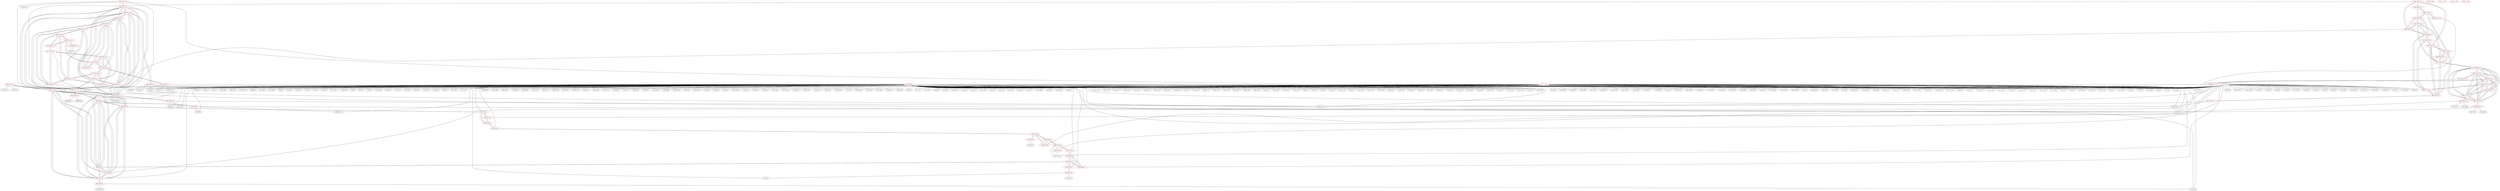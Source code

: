 graph {
	434 [label="(434) R37_T1" color=red]
	145 [label="(145) R71"]
	144 [label="(144) R78"]
	137 [label="(137) IC2"]
	439 [label="(439) T19_T1"]
	435 [label="(435) R38_T1" color=red]
	368 [label="(368) U16"]
	166 [label="(166) Q6"]
	168 [label="(168) R111"]
	440 [label="(440) T20_T1"]
	436 [label="(436) R39_T1" color=red]
	105 [label="(105) FB12"]
	101 [label="(101) U6"]
	441 [label="(441) T21_T1"]
	437 [label="(437) R40_T1" color=red]
	450 [label="(450) R51_P1"]
	459 [label="(459) R50_P1"]
	438 [label="(438) T18_T1"]
	441 [label="(441) T21_T1"]
	440 [label="(440) T20_T1"]
	439 [label="(439) T19_T1"]
	438 [label="(438) T18_T1" color=red]
	433 [label="(433) R36_T1"]
	450 [label="(450) R51_P1"]
	459 [label="(459) R50_P1"]
	441 [label="(441) T21_T1"]
	440 [label="(440) T20_T1"]
	439 [label="(439) T19_T1"]
	437 [label="(437) R40_T1"]
	439 [label="(439) T19_T1" color=red]
	434 [label="(434) R37_T1"]
	450 [label="(450) R51_P1"]
	459 [label="(459) R50_P1"]
	438 [label="(438) T18_T1"]
	441 [label="(441) T21_T1"]
	440 [label="(440) T20_T1"]
	437 [label="(437) R40_T1"]
	440 [label="(440) T20_T1" color=red]
	435 [label="(435) R38_T1"]
	450 [label="(450) R51_P1"]
	459 [label="(459) R50_P1"]
	438 [label="(438) T18_T1"]
	441 [label="(441) T21_T1"]
	439 [label="(439) T19_T1"]
	437 [label="(437) R40_T1"]
	441 [label="(441) T21_T1" color=red]
	436 [label="(436) R39_T1"]
	450 [label="(450) R51_P1"]
	459 [label="(459) R50_P1"]
	438 [label="(438) T18_T1"]
	440 [label="(440) T20_T1"]
	439 [label="(439) T19_T1"]
	437 [label="(437) R40_T1"]
	442 [label="(442) T23_P1" color=red]
	452 [label="(452) R48_P1"]
	455 [label="(455) R43_P1"]
	443 [label="(443) T24_P1"]
	448 [label="(448) R44_P1"]
	443 [label="(443) T24_P1" color=red]
	449 [label="(449) R46_P1"]
	442 [label="(442) T23_P1"]
	444 [label="(444) T27_P1" color=red]
	450 [label="(450) R51_P1"]
	445 [label="(445) T28_P1"]
	453 [label="(453) R53_P1"]
	456 [label="(456) R49_P1"]
	445 [label="(445) T28_P1" color=red]
	451 [label="(451) R52_P1"]
	444 [label="(444) T27_P1"]
	446 [label="(446) T25_P1" color=red]
	447 [label="(447) T29_P1"]
	452 [label="(452) R48_P1"]
	454 [label="(454) R45_P1"]
	157 [label="(157) R161"]
	447 [label="(447) T29_P1" color=red]
	446 [label="(446) T25_P1"]
	453 [label="(453) R53_P1"]
	448 [label="(448) R44_P1" color=red]
	138 [label="(138) D17"]
	442 [label="(442) T23_P1"]
	449 [label="(449) R46_P1" color=red]
	457 [label="(457) T26_P1"]
	458 [label="(458) R47_P1"]
	443 [label="(443) T24_P1"]
	450 [label="(450) R51_P1" color=red]
	444 [label="(444) T27_P1"]
	459 [label="(459) R50_P1"]
	438 [label="(438) T18_T1"]
	441 [label="(441) T21_T1"]
	440 [label="(440) T20_T1"]
	439 [label="(439) T19_T1"]
	437 [label="(437) R40_T1"]
	451 [label="(451) R52_P1" color=red]
	421 [label="(421) J7"]
	417 [label="(417) TR1"]
	445 [label="(445) T28_P1"]
	452 [label="(452) R48_P1" color=red]
	446 [label="(446) T25_P1"]
	442 [label="(442) T23_P1"]
	455 [label="(455) R43_P1"]
	453 [label="(453) R53_P1" color=red]
	447 [label="(447) T29_P1"]
	444 [label="(444) T27_P1"]
	456 [label="(456) R49_P1"]
	454 [label="(454) R45_P1" color=red]
	446 [label="(446) T25_P1"]
	157 [label="(157) R161"]
	455 [label="(455) R43_P1" color=red]
	452 [label="(452) R48_P1"]
	442 [label="(442) T23_P1"]
	456 [label="(456) R49_P1" color=red]
	444 [label="(444) T27_P1"]
	453 [label="(453) R53_P1"]
	457 [label="(457) T26_P1" color=red]
	459 [label="(459) R50_P1"]
	449 [label="(449) R46_P1"]
	458 [label="(458) R47_P1"]
	458 [label="(458) R47_P1" color=red]
	457 [label="(457) T26_P1"]
	449 [label="(449) R46_P1"]
	459 [label="(459) R50_P1" color=red]
	457 [label="(457) T26_P1"]
	450 [label="(450) R51_P1"]
	438 [label="(438) T18_T1"]
	441 [label="(441) T21_T1"]
	440 [label="(440) T20_T1"]
	439 [label="(439) T19_T1"]
	437 [label="(437) R40_T1"]
	460 [label="(460) R36_T1_2" color=red]
	84 [label="(84) U8"]
	89 [label="(89) R46"]
	85 [label="(85) J4"]
	109 [label="(109) U7"]
	465 [label="(465) T18_T1_2"]
	461 [label="(461) R37_T1_2" color=red]
	368 [label="(368) U16"]
	155 [label="(155) R164"]
	139 [label="(139) D18"]
	137 [label="(137) IC2"]
	466 [label="(466) T19_T1_2"]
	462 [label="(462) R38_T1_2" color=red]
	401 [label="(401) U17"]
	432 [label="(432) X1"]
	422 [label="(422) C81"]
	467 [label="(467) T20_T1_2"]
	463 [label="(463) R39_T1_2" color=red]
	286 [label="(286) JP13"]
	280 [label="(280) R129"]
	468 [label="(468) T21_T1_2"]
	464 [label="(464) R40_T1_2" color=red]
	477 [label="(477) R51_P1_2"]
	486 [label="(486) R50_P1_2"]
	465 [label="(465) T18_T1_2"]
	468 [label="(468) T21_T1_2"]
	467 [label="(467) T20_T1_2"]
	466 [label="(466) T19_T1_2"]
	465 [label="(465) T18_T1_2" color=red]
	467 [label="(467) T20_T1_2"]
	466 [label="(466) T19_T1_2"]
	468 [label="(468) T21_T1_2"]
	460 [label="(460) R36_T1_2"]
	477 [label="(477) R51_P1_2"]
	486 [label="(486) R50_P1_2"]
	464 [label="(464) R40_T1_2"]
	466 [label="(466) T19_T1_2" color=red]
	467 [label="(467) T20_T1_2"]
	465 [label="(465) T18_T1_2"]
	468 [label="(468) T21_T1_2"]
	461 [label="(461) R37_T1_2"]
	477 [label="(477) R51_P1_2"]
	486 [label="(486) R50_P1_2"]
	464 [label="(464) R40_T1_2"]
	467 [label="(467) T20_T1_2" color=red]
	466 [label="(466) T19_T1_2"]
	465 [label="(465) T18_T1_2"]
	468 [label="(468) T21_T1_2"]
	462 [label="(462) R38_T1_2"]
	477 [label="(477) R51_P1_2"]
	486 [label="(486) R50_P1_2"]
	464 [label="(464) R40_T1_2"]
	468 [label="(468) T21_T1_2" color=red]
	467 [label="(467) T20_T1_2"]
	466 [label="(466) T19_T1_2"]
	465 [label="(465) T18_T1_2"]
	463 [label="(463) R39_T1_2"]
	477 [label="(477) R51_P1_2"]
	486 [label="(486) R50_P1_2"]
	464 [label="(464) R40_T1_2"]
	469 [label="(469) T23_P1_2" color=red]
	479 [label="(479) R48_P1_2"]
	482 [label="(482) R43_P1_2"]
	470 [label="(470) T24_P1_2"]
	475 [label="(475) R44_P1_2"]
	470 [label="(470) T24_P1_2" color=red]
	484 [label="(484) T26_P1_2"]
	474 [label="(474) T29_P1_2"]
	472 [label="(472) T28_P1_2"]
	476 [label="(476) R46_P1_2"]
	469 [label="(469) T23_P1_2"]
	471 [label="(471) T27_P1_2" color=red]
	477 [label="(477) R51_P1_2"]
	472 [label="(472) T28_P1_2"]
	480 [label="(480) R53_P1_2"]
	483 [label="(483) R49_P1_2"]
	472 [label="(472) T28_P1_2" color=red]
	484 [label="(484) T26_P1_2"]
	470 [label="(470) T24_P1_2"]
	474 [label="(474) T29_P1_2"]
	478 [label="(478) R52_P1_2"]
	471 [label="(471) T27_P1_2"]
	473 [label="(473) T25_P1_2" color=red]
	474 [label="(474) T29_P1_2"]
	479 [label="(479) R48_P1_2"]
	481 [label="(481) R45_P1_2"]
	293 [label="(293) U18"]
	474 [label="(474) T29_P1_2" color=red]
	484 [label="(484) T26_P1_2"]
	470 [label="(470) T24_P1_2"]
	472 [label="(472) T28_P1_2"]
	473 [label="(473) T25_P1_2"]
	480 [label="(480) R53_P1_2"]
	475 [label="(475) R44_P1_2" color=red]
	306 [label="(306) Q1"]
	469 [label="(469) T23_P1_2"]
	476 [label="(476) R46_P1_2" color=red]
	484 [label="(484) T26_P1_2"]
	485 [label="(485) R47_P1_2"]
	470 [label="(470) T24_P1_2"]
	477 [label="(477) R51_P1_2" color=red]
	471 [label="(471) T27_P1_2"]
	486 [label="(486) R50_P1_2"]
	465 [label="(465) T18_T1_2"]
	468 [label="(468) T21_T1_2"]
	467 [label="(467) T20_T1_2"]
	466 [label="(466) T19_T1_2"]
	464 [label="(464) R40_T1_2"]
	478 [label="(478) R52_P1_2" color=red]
	404 [label="(404) C77"]
	403 [label="(403) FB9"]
	401 [label="(401) U17"]
	420 [label="(420) C78"]
	472 [label="(472) T28_P1_2"]
	479 [label="(479) R48_P1_2" color=red]
	473 [label="(473) T25_P1_2"]
	469 [label="(469) T23_P1_2"]
	482 [label="(482) R43_P1_2"]
	480 [label="(480) R53_P1_2" color=red]
	474 [label="(474) T29_P1_2"]
	471 [label="(471) T27_P1_2"]
	483 [label="(483) R49_P1_2"]
	481 [label="(481) R45_P1_2" color=red]
	485 [label="(485) R47_P1_2"]
	482 [label="(482) R43_P1_2"]
	483 [label="(483) R49_P1_2"]
	473 [label="(473) T25_P1_2"]
	293 [label="(293) U18"]
	482 [label="(482) R43_P1_2" color=red]
	479 [label="(479) R48_P1_2"]
	469 [label="(469) T23_P1_2"]
	485 [label="(485) R47_P1_2"]
	481 [label="(481) R45_P1_2"]
	483 [label="(483) R49_P1_2"]
	483 [label="(483) R49_P1_2" color=red]
	485 [label="(485) R47_P1_2"]
	481 [label="(481) R45_P1_2"]
	482 [label="(482) R43_P1_2"]
	471 [label="(471) T27_P1_2"]
	480 [label="(480) R53_P1_2"]
	484 [label="(484) T26_P1_2" color=red]
	486 [label="(486) R50_P1_2"]
	470 [label="(470) T24_P1_2"]
	474 [label="(474) T29_P1_2"]
	472 [label="(472) T28_P1_2"]
	476 [label="(476) R46_P1_2"]
	485 [label="(485) R47_P1_2"]
	485 [label="(485) R47_P1_2" color=red]
	481 [label="(481) R45_P1_2"]
	482 [label="(482) R43_P1_2"]
	483 [label="(483) R49_P1_2"]
	484 [label="(484) T26_P1_2"]
	476 [label="(476) R46_P1_2"]
	486 [label="(486) R50_P1_2" color=red]
	484 [label="(484) T26_P1_2"]
	477 [label="(477) R51_P1_2"]
	465 [label="(465) T18_T1_2"]
	468 [label="(468) T21_T1_2"]
	467 [label="(467) T20_T1_2"]
	466 [label="(466) T19_T1_2"]
	464 [label="(464) R40_T1_2"]
	487 [label="(487) R36_T1_3" color=red]
	401 [label="(401) U17"]
	492 [label="(492) T18_T1_3"]
	488 [label="(488) R37_T1_3" color=red]
	367 [label="(367) P4"]
	368 [label="(368) U16"]
	493 [label="(493) T19_T1_3"]
	489 [label="(489) R38_T1_3" color=red]
	240 [label="(240) R60"]
	241 [label="(241) C43"]
	368 [label="(368) U16"]
	494 [label="(494) T20_T1_3"]
	490 [label="(490) R39_T1_3" color=red]
	368 [label="(368) U16"]
	236 [label="(236) R54"]
	237 [label="(237) C39"]
	495 [label="(495) T21_T1_3"]
	491 [label="(491) R40_T1_3" color=red]
	504 [label="(504) R51_P1_3"]
	513 [label="(513) R50_P1_3"]
	492 [label="(492) T18_T1_3"]
	495 [label="(495) T21_T1_3"]
	494 [label="(494) T20_T1_3"]
	493 [label="(493) T19_T1_3"]
	492 [label="(492) T18_T1_3" color=red]
	494 [label="(494) T20_T1_3"]
	493 [label="(493) T19_T1_3"]
	495 [label="(495) T21_T1_3"]
	487 [label="(487) R36_T1_3"]
	504 [label="(504) R51_P1_3"]
	513 [label="(513) R50_P1_3"]
	491 [label="(491) R40_T1_3"]
	493 [label="(493) T19_T1_3" color=red]
	494 [label="(494) T20_T1_3"]
	492 [label="(492) T18_T1_3"]
	495 [label="(495) T21_T1_3"]
	488 [label="(488) R37_T1_3"]
	504 [label="(504) R51_P1_3"]
	513 [label="(513) R50_P1_3"]
	491 [label="(491) R40_T1_3"]
	494 [label="(494) T20_T1_3" color=red]
	493 [label="(493) T19_T1_3"]
	492 [label="(492) T18_T1_3"]
	495 [label="(495) T21_T1_3"]
	489 [label="(489) R38_T1_3"]
	504 [label="(504) R51_P1_3"]
	513 [label="(513) R50_P1_3"]
	491 [label="(491) R40_T1_3"]
	495 [label="(495) T21_T1_3" color=red]
	494 [label="(494) T20_T1_3"]
	493 [label="(493) T19_T1_3"]
	492 [label="(492) T18_T1_3"]
	490 [label="(490) R39_T1_3"]
	504 [label="(504) R51_P1_3"]
	513 [label="(513) R50_P1_3"]
	491 [label="(491) R40_T1_3"]
	496 [label="(496) T23_P1_3" color=red]
	506 [label="(506) R48_P1_3"]
	509 [label="(509) R43_P1_3"]
	497 [label="(497) T24_P1_3"]
	502 [label="(502) R44_P1_3"]
	497 [label="(497) T24_P1_3" color=red]
	511 [label="(511) T26_P1_3"]
	501 [label="(501) T29_P1_3"]
	499 [label="(499) T28_P1_3"]
	503 [label="(503) R46_P1_3"]
	496 [label="(496) T23_P1_3"]
	498 [label="(498) T27_P1_3" color=red]
	504 [label="(504) R51_P1_3"]
	499 [label="(499) T28_P1_3"]
	507 [label="(507) R53_P1_3"]
	510 [label="(510) R49_P1_3"]
	499 [label="(499) T28_P1_3" color=red]
	511 [label="(511) T26_P1_3"]
	497 [label="(497) T24_P1_3"]
	501 [label="(501) T29_P1_3"]
	505 [label="(505) R52_P1_3"]
	498 [label="(498) T27_P1_3"]
	500 [label="(500) T25_P1_3" color=red]
	501 [label="(501) T29_P1_3"]
	506 [label="(506) R48_P1_3"]
	508 [label="(508) R45_P1_3"]
	293 [label="(293) U18"]
	501 [label="(501) T29_P1_3" color=red]
	511 [label="(511) T26_P1_3"]
	497 [label="(497) T24_P1_3"]
	499 [label="(499) T28_P1_3"]
	500 [label="(500) T25_P1_3"]
	507 [label="(507) R53_P1_3"]
	502 [label="(502) R44_P1_3" color=red]
	315 [label="(315) U21"]
	496 [label="(496) T23_P1_3"]
	503 [label="(503) R46_P1_3" color=red]
	511 [label="(511) T26_P1_3"]
	512 [label="(512) R47_P1_3"]
	497 [label="(497) T24_P1_3"]
	504 [label="(504) R51_P1_3" color=red]
	498 [label="(498) T27_P1_3"]
	513 [label="(513) R50_P1_3"]
	492 [label="(492) T18_T1_3"]
	495 [label="(495) T21_T1_3"]
	494 [label="(494) T20_T1_3"]
	493 [label="(493) T19_T1_3"]
	491 [label="(491) R40_T1_3"]
	505 [label="(505) R52_P1_3" color=red]
	398 [label="(398) U14"]
	401 [label="(401) U17"]
	499 [label="(499) T28_P1_3"]
	506 [label="(506) R48_P1_3" color=red]
	500 [label="(500) T25_P1_3"]
	496 [label="(496) T23_P1_3"]
	509 [label="(509) R43_P1_3"]
	507 [label="(507) R53_P1_3" color=red]
	501 [label="(501) T29_P1_3"]
	498 [label="(498) T27_P1_3"]
	510 [label="(510) R49_P1_3"]
	508 [label="(508) R45_P1_3" color=red]
	512 [label="(512) R47_P1_3"]
	509 [label="(509) R43_P1_3"]
	510 [label="(510) R49_P1_3"]
	500 [label="(500) T25_P1_3"]
	293 [label="(293) U18"]
	509 [label="(509) R43_P1_3" color=red]
	506 [label="(506) R48_P1_3"]
	496 [label="(496) T23_P1_3"]
	512 [label="(512) R47_P1_3"]
	508 [label="(508) R45_P1_3"]
	510 [label="(510) R49_P1_3"]
	510 [label="(510) R49_P1_3" color=red]
	512 [label="(512) R47_P1_3"]
	508 [label="(508) R45_P1_3"]
	509 [label="(509) R43_P1_3"]
	498 [label="(498) T27_P1_3"]
	507 [label="(507) R53_P1_3"]
	511 [label="(511) T26_P1_3" color=red]
	513 [label="(513) R50_P1_3"]
	497 [label="(497) T24_P1_3"]
	501 [label="(501) T29_P1_3"]
	499 [label="(499) T28_P1_3"]
	503 [label="(503) R46_P1_3"]
	512 [label="(512) R47_P1_3"]
	512 [label="(512) R47_P1_3" color=red]
	508 [label="(508) R45_P1_3"]
	509 [label="(509) R43_P1_3"]
	510 [label="(510) R49_P1_3"]
	511 [label="(511) T26_P1_3"]
	503 [label="(503) R46_P1_3"]
	513 [label="(513) R50_P1_3" color=red]
	511 [label="(511) T26_P1_3"]
	504 [label="(504) R51_P1_3"]
	492 [label="(492) T18_T1_3"]
	495 [label="(495) T21_T1_3"]
	494 [label="(494) T20_T1_3"]
	493 [label="(493) T19_T1_3"]
	491 [label="(491) R40_T1_3"]
	514 [label="(514) +1.5V" color=red]
	515 [label="(515) +1.2V" color=red]
	516 [label="(516) +5V" color=red]
	342 [label="(342) D5"]
	196 [label="(196) R137"]
	195 [label="(195) R136"]
	205 [label="(205) C100"]
	339 [label="(339) ZA14"]
	228 [label="(228) K1"]
	225 [label="(225) K2"]
	226 [label="(226) K4"]
	227 [label="(227) K3"]
	175 [label="(175) D30"]
	223 [label="(223) C104"]
	181 [label="(181) D31"]
	76 [label="(76) R32"]
	67 [label="(67) D8"]
	220 [label="(220) U27"]
	219 [label="(219) U29"]
	218 [label="(218) C103"]
	217 [label="(217) C94"]
	216 [label="(216) C89"]
	215 [label="(215) C102"]
	222 [label="(222) U23"]
	64 [label="(64) R33"]
	178 [label="(178) D28"]
	191 [label="(191) R133"]
	167 [label="(167) D27"]
	211 [label="(211) C101"]
	212 [label="(212) C83"]
	62 [label="(62) U5"]
	63 [label="(63) C22"]
	221 [label="(221) U28"]
	193 [label="(193) R134"]
	338 [label="(338) R22"]
	329 [label="(329) L2"]
	374 [label="(374) TH9"]
	115 [label="(115) C33"]
	110 [label="(110) U10"]
	334 [label="(334) D1"]
	95 [label="(95) C21"]
	326 [label="(326) U4"]
	332 [label="(332) C17"]
	327 [label="(327) U3"]
	437 [label="(437) R40_T1"]
	458 [label="(458) R47_P1"]
	454 [label="(454) R45_P1"]
	455 [label="(455) R43_P1"]
	456 [label="(456) R49_P1"]
	517 [label="(517) +3.3V" color=red]
	350 [label="(350) C53"]
	351 [label="(351) C54"]
	308 [label="(308) C66"]
	425 [label="(425) C99"]
	424 [label="(424) C98"]
	427 [label="(427) D47"]
	428 [label="(428) D49"]
	368 [label="(368) U16"]
	347 [label="(347) C50"]
	352 [label="(352) C55"]
	333 [label="(333) C18"]
	153 [label="(153) R154"]
	154 [label="(154) R163"]
	155 [label="(155) R164"]
	156 [label="(156) R162"]
	157 [label="(157) R161"]
	158 [label="(158) R153"]
	325 [label="(325) U24"]
	159 [label="(159) R160"]
	160 [label="(160) R147"]
	161 [label="(161) R146"]
	74 [label="(74) C23"]
	150 [label="(150) R157"]
	151 [label="(151) R156"]
	152 [label="(152) R155"]
	317 [label="(317) U12"]
	323 [label="(323) C45"]
	319 [label="(319) U13"]
	318 [label="(318) C19"]
	372 [label="(372) U22"]
	324 [label="(324) U20"]
	320 [label="(320) C20"]
	373 [label="(373) TH8"]
	379 [label="(379) P14"]
	340 [label="(340) FB6"]
	165 [label="(165) R64"]
	315 [label="(315) U21"]
	162 [label="(162) R144"]
	163 [label="(163) R143"]
	164 [label="(164) R138"]
	101 [label="(101) U6"]
	109 [label="(109) U7"]
	16 [label="(16) R2"]
	345 [label="(345) R110"]
	414 [label="(414) R98"]
	415 [label="(415) FB8"]
	401 [label="(401) U17"]
	403 [label="(403) FB9"]
	55 [label="(55) R92"]
	369 [label="(369) U25"]
	57 [label="(57) U1"]
	412 [label="(412) C76"]
	409 [label="(409) C73"]
	354 [label="(354) C57"]
	353 [label="(353) C56"]
	387 [label="(387) C90"]
	386 [label="(386) U19"]
	389 [label="(389) R103"]
	364 [label="(364) R100"]
	363 [label="(363) R99"]
	360 [label="(360) C82"]
	390 [label="(390) R102"]
	391 [label="(391) R101"]
	28 [label="(28) R18"]
	30 [label="(30) C15"]
	392 [label="(392) C62"]
	393 [label="(393) C61"]
	117 [label="(117) R49"]
	370 [label="(370) U26"]
	39 [label="(39) C4"]
	44 [label="(44) R21"]
	42 [label="(42) R15"]
	47 [label="(47) R139"]
	48 [label="(48) C63"]
	49 [label="(49) C9"]
	59 [label="(59) L1"]
	17 [label="(17) R1"]
	410 [label="(410) C74"]
	411 [label="(411) C75"]
	50 [label="(50) R95"]
	40 [label="(40) U2"]
	43 [label="(43) R16"]
	355 [label="(355) C58"]
	357 [label="(357) C47"]
	398 [label="(398) U14"]
	346 [label="(346) C49"]
	348 [label="(348) C51"]
	356 [label="(356) C48"]
	359 [label="(359) R90"]
	100 [label="(100) R34"]
	326 [label="(326) U4"]
	349 [label="(349) C52"]
	83 [label="(83) C28"]
	82 [label="(82) C29"]
	366 [label="(366) C85"]
	367 [label="(367) P4"]
	518 [label="(518) +1.0V" color=red]
	519 [label="(519) +1.8V" color=red]
	520 [label="(520) GND" color=red]
	125 [label="(125) IC1"]
	379 [label="(379) P14"]
	12 [label="(12) C8"]
	11 [label="(11) C7"]
	137 [label="(137) IC2"]
	368 [label="(368) U16"]
	57 [label="(57) U1"]
	115 [label="(115) C33"]
	114 [label="(114) J6"]
	371 [label="(371) SW1"]
	116 [label="(116) FB1"]
	58 [label="(58) J5"]
	370 [label="(370) U26"]
	46 [label="(46) C1"]
	45 [label="(45) C5"]
	118 [label="(118) R48"]
	369 [label="(369) U25"]
	60 [label="(60) R25"]
	112 [label="(112) C31"]
	53 [label="(53) R31"]
	52 [label="(52) R81"]
	113 [label="(113) C32"]
	51 [label="(51) R91"]
	367 [label="(367) P4"]
	366 [label="(366) C85"]
	346 [label="(346) C49"]
	353 [label="(353) C56"]
	48 [label="(48) C63"]
	49 [label="(49) C9"]
	380 [label="(380) P1"]
	61 [label="(61) C64"]
	352 [label="(352) C55"]
	351 [label="(351) C54"]
	350 [label="(350) C53"]
	349 [label="(349) C52"]
	348 [label="(348) C51"]
	347 [label="(347) C50"]
	110 [label="(110) U10"]
	111 [label="(111) U9"]
	39 [label="(39) C4"]
	40 [label="(40) U2"]
	358 [label="(358) C69"]
	357 [label="(357) C47"]
	356 [label="(356) C48"]
	355 [label="(355) C58"]
	354 [label="(354) C57"]
	362 [label="(362) R93"]
	361 [label="(361) R94"]
	360 [label="(360) C82"]
	432 [label="(432) X1"]
	401 [label="(401) U17"]
	400 [label="(400) R88"]
	399 [label="(399) R89"]
	424 [label="(424) C98"]
	425 [label="(425) C99"]
	423 [label="(423) C79"]
	410 [label="(410) C74"]
	409 [label="(409) C73"]
	408 [label="(408) C72"]
	402 [label="(402) C80"]
	411 [label="(411) C75"]
	418 [label="(418) FB7"]
	422 [label="(422) C81"]
	421 [label="(421) J7"]
	420 [label="(420) C78"]
	406 [label="(406) C70"]
	405 [label="(405) C67"]
	404 [label="(404) C77"]
	419 [label="(419) C68"]
	412 [label="(412) C76"]
	407 [label="(407) C71"]
	387 [label="(387) C90"]
	395 [label="(395) R85"]
	386 [label="(386) U19"]
	396 [label="(396) R87"]
	398 [label="(398) U14"]
	413 [label="(413) R97"]
	393 [label="(393) C61"]
	392 [label="(392) C62"]
	397 [label="(397) R86"]
	206 [label="(206) R108"]
	208 [label="(208) Q3"]
	213 [label="(213) R158"]
	212 [label="(212) C83"]
	211 [label="(211) C101"]
	210 [label="(210) Q5"]
	209 [label="(209) Q4"]
	207 [label="(207) Q2"]
	223 [label="(223) C104"]
	222 [label="(222) U23"]
	221 [label="(221) U28"]
	220 [label="(220) U27"]
	219 [label="(219) U29"]
	218 [label="(218) C103"]
	217 [label="(217) C94"]
	216 [label="(216) C89"]
	215 [label="(215) C102"]
	224 [label="(224) R165"]
	201 [label="(201) J10"]
	204 [label="(204) J14"]
	199 [label="(199) J13"]
	174 [label="(174) Q11"]
	176 [label="(176) R115"]
	205 [label="(205) C100"]
	180 [label="(180) Q12"]
	190 [label="(190) D36"]
	179 [label="(179) R112"]
	189 [label="(189) D33"]
	182 [label="(182) R116"]
	177 [label="(177) Q7"]
	166 [label="(166) Q6"]
	168 [label="(168) R111"]
	372 [label="(372) U22"]
	169 [label="(169) R106"]
	185 [label="(185) D21"]
	187 [label="(187) D22"]
	326 [label="(326) U4"]
	327 [label="(327) U3"]
	328 [label="(328) C16"]
	343 [label="(343) J18"]
	83 [label="(83) C28"]
	82 [label="(82) C29"]
	95 [label="(95) C21"]
	109 [label="(109) U7"]
	74 [label="(74) C23"]
	81 [label="(81) R47"]
	73 [label="(73) C27"]
	72 [label="(72) C25"]
	93 [label="(93) R36"]
	92 [label="(92) R37"]
	325 [label="(325) U24"]
	336 [label="(336) ZA1"]
	25 [label="(25) C13"]
	24 [label="(24) C12"]
	337 [label="(337) D4"]
	23 [label="(23) C11"]
	339 [label="(339) ZA14"]
	22 [label="(22) C10"]
	331 [label="(331) D3"]
	26 [label="(26) C14"]
	27 [label="(27) R17"]
	341 [label="(341) FB20"]
	85 [label="(85) J4"]
	29 [label="(29) R19"]
	84 [label="(84) U8"]
	30 [label="(30) C15"]
	344 [label="(344) D25"]
	98 [label="(98) R40"]
	99 [label="(99) R41"]
	332 [label="(332) C17"]
	14 [label="(14) C2"]
	323 [label="(323) C45"]
	63 [label="(63) C22"]
	333 [label="(333) C18"]
	324 [label="(324) U20"]
	15 [label="(15) C3"]
	317 [label="(317) U12"]
	322 [label="(322) R24"]
	62 [label="(62) U5"]
	320 [label="(320) C20"]
	88 [label="(88) C30"]
	103 [label="(103) FB14"]
	66 [label="(66) R38"]
	319 [label="(319) U13"]
	77 [label="(77) R39"]
	101 [label="(101) U6"]
	321 [label="(321) R23"]
	318 [label="(318) C19"]
	69 [label="(69) D7"]
	13 [label="(13) C6"]
	440 [label="(440) T20_T1"]
	439 [label="(439) T19_T1"]
	438 [label="(438) T18_T1"]
	441 [label="(441) T21_T1"]
	457 [label="(457) T26_P1"]
	443 [label="(443) T24_P1"]
	447 [label="(447) T29_P1"]
	445 [label="(445) T28_P1"]
	434 -- 145
	434 -- 144
	434 -- 137
	434 -- 439
	435 -- 368
	435 -- 166
	435 -- 168
	435 -- 440
	436 -- 105
	436 -- 101
	436 -- 441
	437 -- 450
	437 -- 459
	437 -- 438
	437 -- 441
	437 -- 440
	437 -- 439
	438 -- 433
	438 -- 450
	438 -- 459
	438 -- 441
	438 -- 440
	438 -- 439
	438 -- 437
	439 -- 434
	439 -- 450
	439 -- 459
	439 -- 438
	439 -- 441
	439 -- 440
	439 -- 437
	440 -- 435
	440 -- 450
	440 -- 459
	440 -- 438
	440 -- 441
	440 -- 439
	440 -- 437
	441 -- 436
	441 -- 450
	441 -- 459
	441 -- 438
	441 -- 440
	441 -- 439
	441 -- 437
	442 -- 452
	442 -- 455
	442 -- 443
	442 -- 448
	443 -- 449
	443 -- 442
	444 -- 450
	444 -- 445
	444 -- 453
	444 -- 456
	445 -- 451
	445 -- 444
	446 -- 447
	446 -- 452
	446 -- 454
	446 -- 157
	447 -- 446
	447 -- 453
	448 -- 138
	448 -- 442
	449 -- 457
	449 -- 458
	449 -- 443
	450 -- 444
	450 -- 459
	450 -- 438
	450 -- 441
	450 -- 440
	450 -- 439
	450 -- 437
	451 -- 421
	451 -- 417
	451 -- 445
	452 -- 446
	452 -- 442
	452 -- 455
	453 -- 447
	453 -- 444
	453 -- 456
	454 -- 446
	454 -- 157
	455 -- 452
	455 -- 442
	456 -- 444
	456 -- 453
	457 -- 459
	457 -- 449
	457 -- 458
	458 -- 457
	458 -- 449
	459 -- 457
	459 -- 450
	459 -- 438
	459 -- 441
	459 -- 440
	459 -- 439
	459 -- 437
	460 -- 84
	460 -- 89
	460 -- 85
	460 -- 109
	460 -- 465
	461 -- 368
	461 -- 155
	461 -- 139
	461 -- 137
	461 -- 466
	462 -- 401
	462 -- 432
	462 -- 422
	462 -- 467
	463 -- 286
	463 -- 280
	463 -- 468
	464 -- 477
	464 -- 486
	464 -- 465
	464 -- 468
	464 -- 467
	464 -- 466
	465 -- 467
	465 -- 466
	465 -- 468
	465 -- 460
	465 -- 477
	465 -- 486
	465 -- 464
	466 -- 467
	466 -- 465
	466 -- 468
	466 -- 461
	466 -- 477
	466 -- 486
	466 -- 464
	467 -- 466
	467 -- 465
	467 -- 468
	467 -- 462
	467 -- 477
	467 -- 486
	467 -- 464
	468 -- 467
	468 -- 466
	468 -- 465
	468 -- 463
	468 -- 477
	468 -- 486
	468 -- 464
	469 -- 479
	469 -- 482
	469 -- 470
	469 -- 475
	470 -- 484
	470 -- 474
	470 -- 472
	470 -- 476
	470 -- 469
	471 -- 477
	471 -- 472
	471 -- 480
	471 -- 483
	472 -- 484
	472 -- 470
	472 -- 474
	472 -- 478
	472 -- 471
	473 -- 474
	473 -- 479
	473 -- 481
	473 -- 293
	474 -- 484
	474 -- 470
	474 -- 472
	474 -- 473
	474 -- 480
	475 -- 306
	475 -- 469
	476 -- 484
	476 -- 485
	476 -- 470
	477 -- 471
	477 -- 486
	477 -- 465
	477 -- 468
	477 -- 467
	477 -- 466
	477 -- 464
	478 -- 404
	478 -- 403
	478 -- 401
	478 -- 420
	478 -- 472
	479 -- 473
	479 -- 469
	479 -- 482
	480 -- 474
	480 -- 471
	480 -- 483
	481 -- 485
	481 -- 482
	481 -- 483
	481 -- 473
	481 -- 293
	482 -- 479
	482 -- 469
	482 -- 485
	482 -- 481
	482 -- 483
	483 -- 485
	483 -- 481
	483 -- 482
	483 -- 471
	483 -- 480
	484 -- 486
	484 -- 470
	484 -- 474
	484 -- 472
	484 -- 476
	484 -- 485
	485 -- 481
	485 -- 482
	485 -- 483
	485 -- 484
	485 -- 476
	486 -- 484
	486 -- 477
	486 -- 465
	486 -- 468
	486 -- 467
	486 -- 466
	486 -- 464
	487 -- 401
	487 -- 492
	488 -- 367
	488 -- 368
	488 -- 493
	489 -- 240
	489 -- 241
	489 -- 368
	489 -- 494
	490 -- 368
	490 -- 236
	490 -- 237
	490 -- 495
	491 -- 504
	491 -- 513
	491 -- 492
	491 -- 495
	491 -- 494
	491 -- 493
	492 -- 494
	492 -- 493
	492 -- 495
	492 -- 487
	492 -- 504
	492 -- 513
	492 -- 491
	493 -- 494
	493 -- 492
	493 -- 495
	493 -- 488
	493 -- 504
	493 -- 513
	493 -- 491
	494 -- 493
	494 -- 492
	494 -- 495
	494 -- 489
	494 -- 504
	494 -- 513
	494 -- 491
	495 -- 494
	495 -- 493
	495 -- 492
	495 -- 490
	495 -- 504
	495 -- 513
	495 -- 491
	496 -- 506
	496 -- 509
	496 -- 497
	496 -- 502
	497 -- 511
	497 -- 501
	497 -- 499
	497 -- 503
	497 -- 496
	498 -- 504
	498 -- 499
	498 -- 507
	498 -- 510
	499 -- 511
	499 -- 497
	499 -- 501
	499 -- 505
	499 -- 498
	500 -- 501
	500 -- 506
	500 -- 508
	500 -- 293
	501 -- 511
	501 -- 497
	501 -- 499
	501 -- 500
	501 -- 507
	502 -- 315
	502 -- 496
	503 -- 511
	503 -- 512
	503 -- 497
	504 -- 498
	504 -- 513
	504 -- 492
	504 -- 495
	504 -- 494
	504 -- 493
	504 -- 491
	505 -- 398
	505 -- 401
	505 -- 499
	506 -- 500
	506 -- 496
	506 -- 509
	507 -- 501
	507 -- 498
	507 -- 510
	508 -- 512
	508 -- 509
	508 -- 510
	508 -- 500
	508 -- 293
	509 -- 506
	509 -- 496
	509 -- 512
	509 -- 508
	509 -- 510
	510 -- 512
	510 -- 508
	510 -- 509
	510 -- 498
	510 -- 507
	511 -- 513
	511 -- 497
	511 -- 501
	511 -- 499
	511 -- 503
	511 -- 512
	512 -- 508
	512 -- 509
	512 -- 510
	512 -- 511
	512 -- 503
	513 -- 511
	513 -- 504
	513 -- 492
	513 -- 495
	513 -- 494
	513 -- 493
	513 -- 491
	516 -- 342
	516 -- 196
	516 -- 195
	516 -- 205
	516 -- 339
	516 -- 228
	516 -- 225
	516 -- 226
	516 -- 227
	516 -- 175
	516 -- 223
	516 -- 181
	516 -- 76
	516 -- 67
	516 -- 220
	516 -- 219
	516 -- 218
	516 -- 217
	516 -- 216
	516 -- 215
	516 -- 222
	516 -- 64
	516 -- 178
	516 -- 191
	516 -- 167
	516 -- 211
	516 -- 212
	516 -- 62
	516 -- 63
	516 -- 221
	516 -- 193
	516 -- 338
	516 -- 329
	516 -- 374
	516 -- 115
	516 -- 110
	516 -- 334
	516 -- 95
	516 -- 326
	516 -- 332
	516 -- 327
	516 -- 437
	516 -- 458
	516 -- 454
	516 -- 455
	516 -- 456
	517 -- 350
	517 -- 351
	517 -- 308
	517 -- 425
	517 -- 424
	517 -- 427
	517 -- 428
	517 -- 368
	517 -- 347
	517 -- 352
	517 -- 333
	517 -- 153
	517 -- 154
	517 -- 155
	517 -- 156
	517 -- 157
	517 -- 158
	517 -- 325
	517 -- 159
	517 -- 160
	517 -- 161
	517 -- 74
	517 -- 150
	517 -- 151
	517 -- 152
	517 -- 317
	517 -- 323
	517 -- 319
	517 -- 318
	517 -- 372
	517 -- 324
	517 -- 320
	517 -- 373
	517 -- 379
	517 -- 340
	517 -- 165
	517 -- 315
	517 -- 162
	517 -- 163
	517 -- 164
	517 -- 101
	517 -- 109
	517 -- 16
	517 -- 345
	517 -- 414
	517 -- 415
	517 -- 401
	517 -- 403
	517 -- 55
	517 -- 369
	517 -- 57
	517 -- 412
	517 -- 409
	517 -- 354
	517 -- 353
	517 -- 387
	517 -- 386
	517 -- 389
	517 -- 364
	517 -- 363
	517 -- 360
	517 -- 390
	517 -- 391
	517 -- 28
	517 -- 30
	517 -- 392
	517 -- 393
	517 -- 117
	517 -- 370
	517 -- 39
	517 -- 44
	517 -- 42
	517 -- 47
	517 -- 48
	517 -- 49
	517 -- 59
	517 -- 17
	517 -- 410
	517 -- 411
	517 -- 50
	517 -- 40
	517 -- 43
	517 -- 355
	517 -- 357
	517 -- 398
	517 -- 346
	517 -- 348
	517 -- 356
	517 -- 359
	517 -- 100
	517 -- 326
	517 -- 349
	517 -- 83
	517 -- 82
	517 -- 366
	517 -- 367
	520 -- 125
	520 -- 379
	520 -- 12
	520 -- 11
	520 -- 137
	520 -- 368
	520 -- 57
	520 -- 115
	520 -- 114
	520 -- 371
	520 -- 116
	520 -- 58
	520 -- 370
	520 -- 46
	520 -- 45
	520 -- 118
	520 -- 369
	520 -- 60
	520 -- 112
	520 -- 53
	520 -- 52
	520 -- 113
	520 -- 51
	520 -- 367
	520 -- 366
	520 -- 346
	520 -- 353
	520 -- 48
	520 -- 49
	520 -- 380
	520 -- 61
	520 -- 352
	520 -- 351
	520 -- 350
	520 -- 349
	520 -- 348
	520 -- 347
	520 -- 110
	520 -- 111
	520 -- 39
	520 -- 40
	520 -- 358
	520 -- 357
	520 -- 356
	520 -- 355
	520 -- 354
	520 -- 362
	520 -- 361
	520 -- 360
	520 -- 432
	520 -- 401
	520 -- 400
	520 -- 399
	520 -- 424
	520 -- 425
	520 -- 423
	520 -- 410
	520 -- 409
	520 -- 408
	520 -- 402
	520 -- 411
	520 -- 418
	520 -- 422
	520 -- 421
	520 -- 420
	520 -- 406
	520 -- 405
	520 -- 404
	520 -- 419
	520 -- 412
	520 -- 407
	520 -- 387
	520 -- 395
	520 -- 386
	520 -- 396
	520 -- 398
	520 -- 413
	520 -- 393
	520 -- 392
	520 -- 397
	520 -- 206
	520 -- 208
	520 -- 213
	520 -- 212
	520 -- 211
	520 -- 210
	520 -- 209
	520 -- 207
	520 -- 223
	520 -- 222
	520 -- 221
	520 -- 220
	520 -- 219
	520 -- 218
	520 -- 217
	520 -- 216
	520 -- 215
	520 -- 224
	520 -- 201
	520 -- 204
	520 -- 199
	520 -- 174
	520 -- 176
	520 -- 205
	520 -- 180
	520 -- 190
	520 -- 179
	520 -- 189
	520 -- 182
	520 -- 177
	520 -- 166
	520 -- 168
	520 -- 372
	520 -- 169
	520 -- 185
	520 -- 187
	520 -- 326
	520 -- 327
	520 -- 328
	520 -- 343
	520 -- 83
	520 -- 82
	520 -- 95
	520 -- 109
	520 -- 74
	520 -- 81
	520 -- 73
	520 -- 72
	520 -- 93
	520 -- 92
	520 -- 325
	520 -- 336
	520 -- 25
	520 -- 24
	520 -- 337
	520 -- 23
	520 -- 339
	520 -- 22
	520 -- 331
	520 -- 26
	520 -- 27
	520 -- 341
	520 -- 85
	520 -- 29
	520 -- 84
	520 -- 30
	520 -- 344
	520 -- 98
	520 -- 99
	520 -- 332
	520 -- 14
	520 -- 323
	520 -- 63
	520 -- 333
	520 -- 324
	520 -- 15
	520 -- 317
	520 -- 322
	520 -- 62
	520 -- 320
	520 -- 88
	520 -- 103
	520 -- 66
	520 -- 319
	520 -- 77
	520 -- 101
	520 -- 321
	520 -- 318
	520 -- 69
	520 -- 13
	520 -- 440
	520 -- 439
	520 -- 438
	520 -- 441
	520 -- 457
	520 -- 443
	520 -- 447
	520 -- 445
}